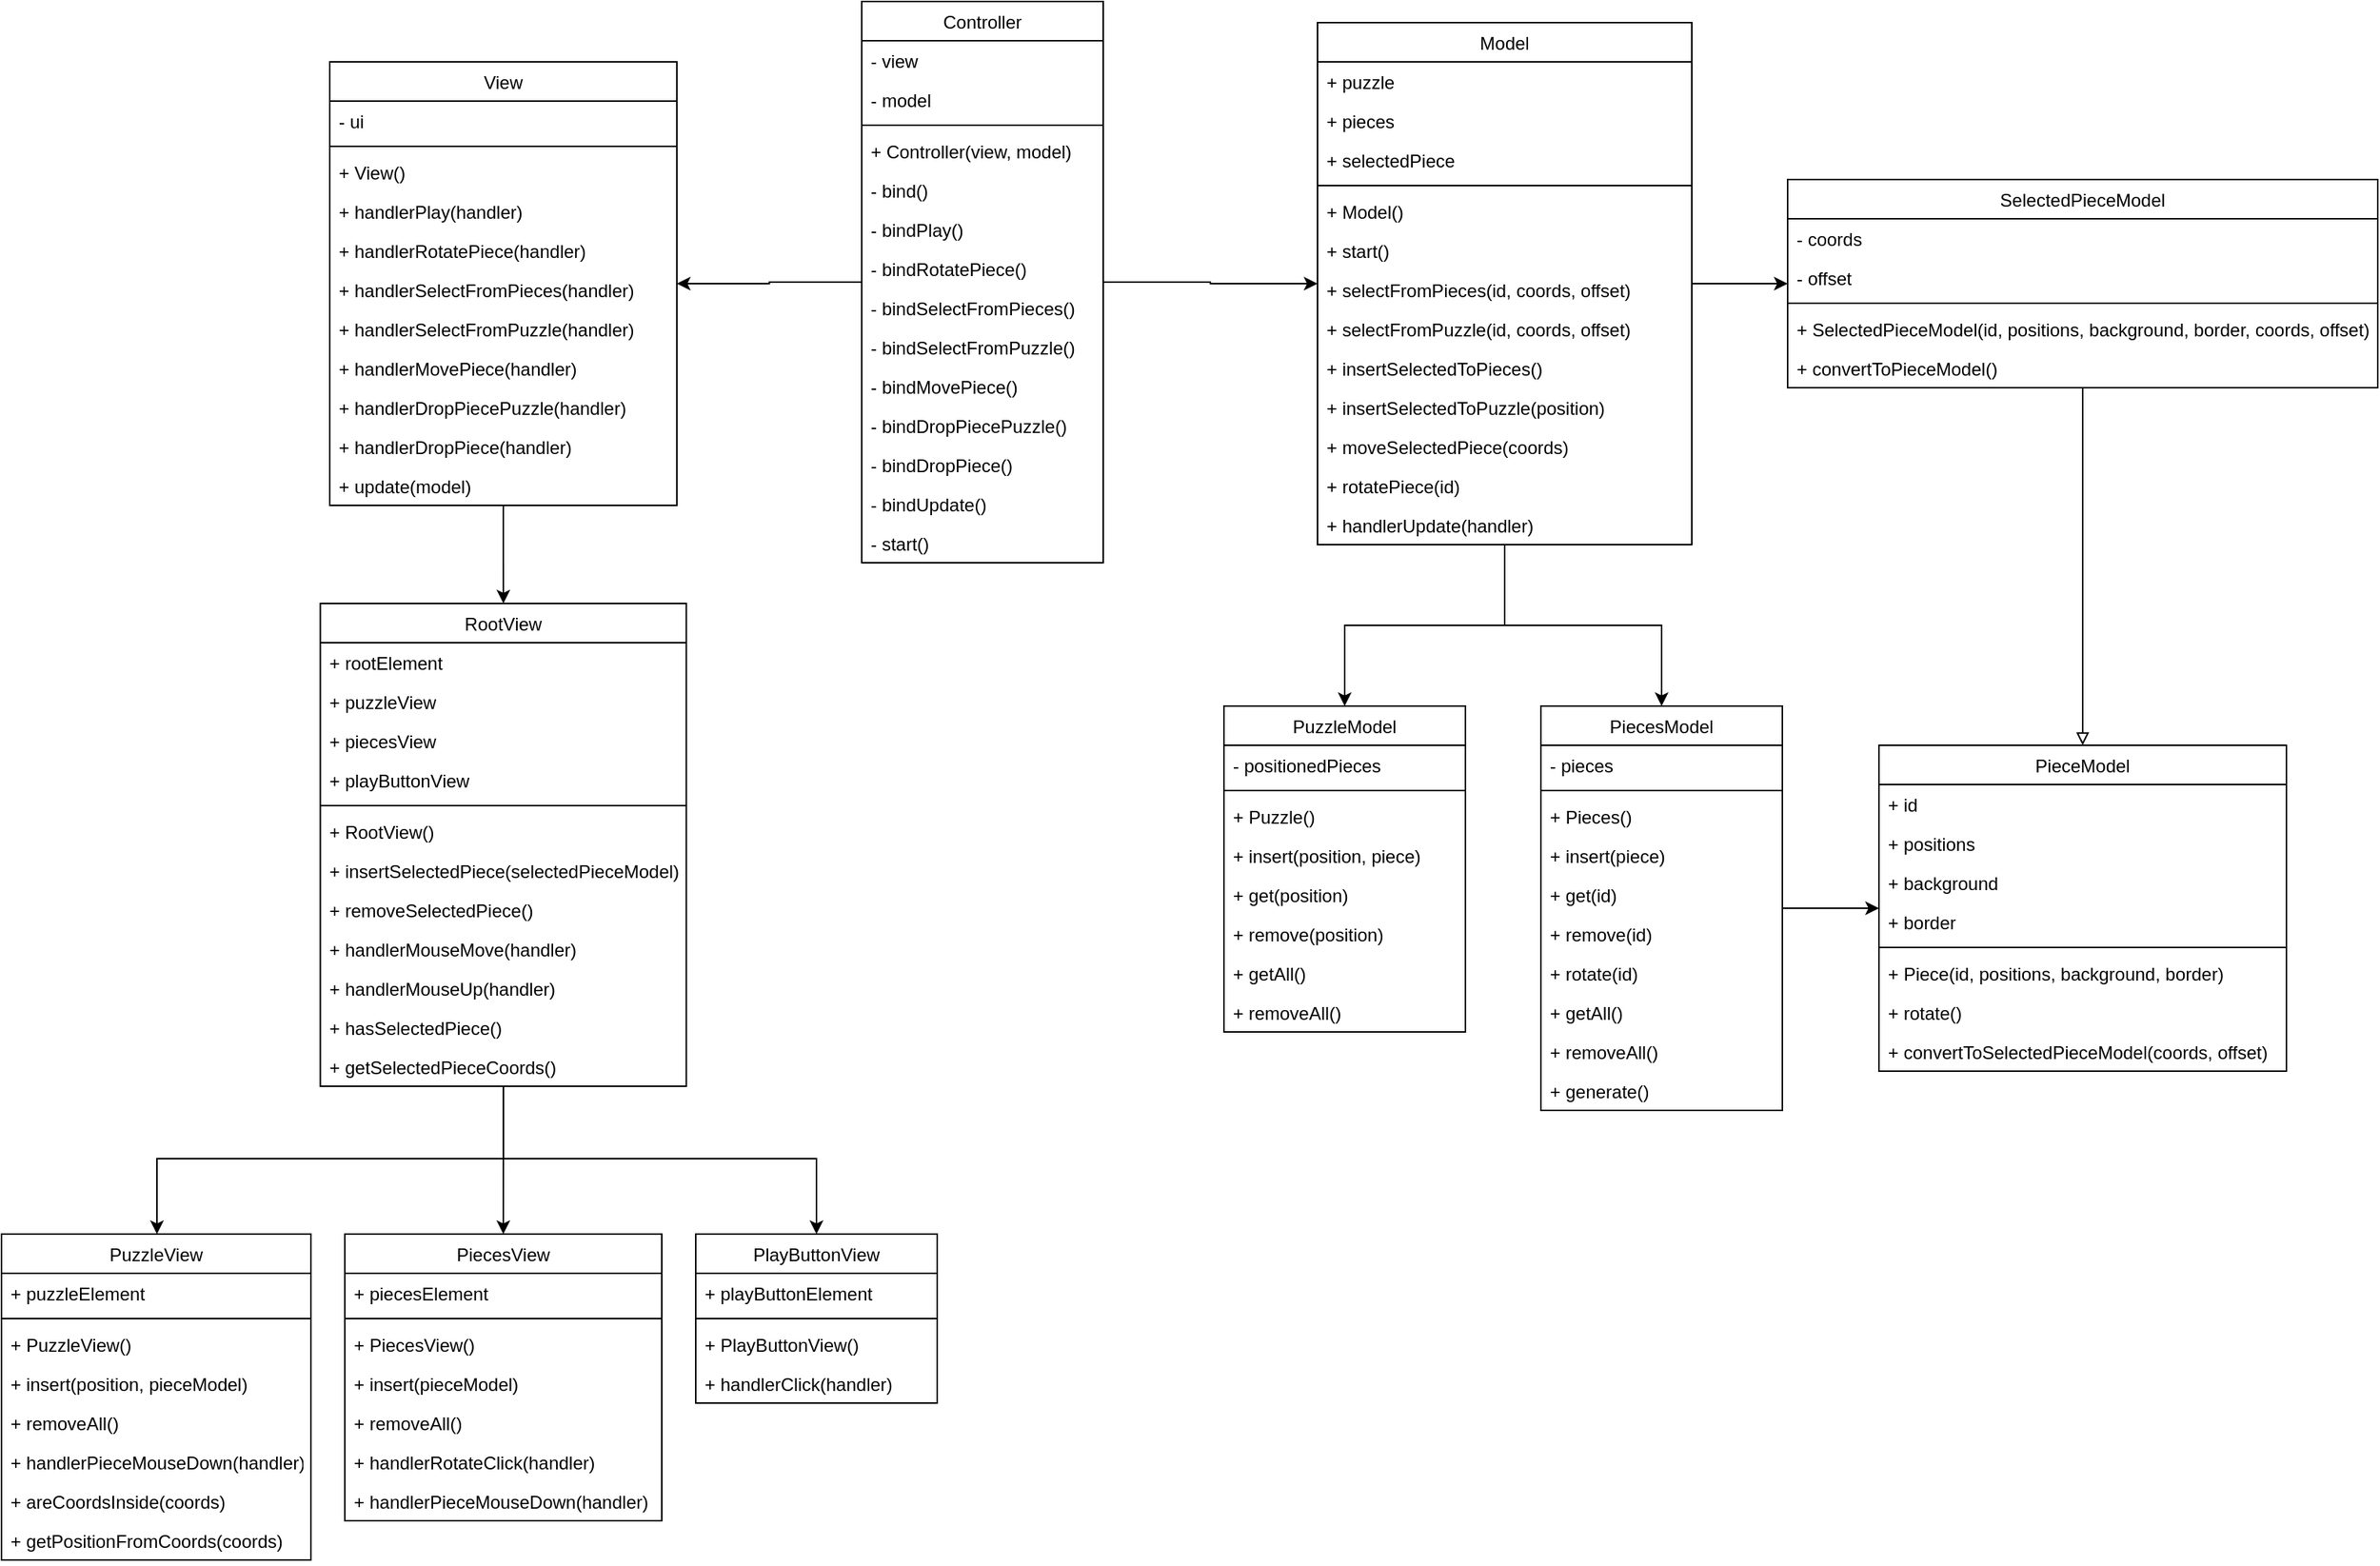 <mxfile version="17.4.2" type="device"><diagram id="C5RBs43oDa-KdzZeNtuy" name="Page-1"><mxGraphModel dx="-1251" dy="2100" grid="1" gridSize="10" guides="1" tooltips="1" connect="1" arrows="1" fold="1" page="1" pageScale="1" pageWidth="827" pageHeight="1169" math="0" shadow="0"><root><mxCell id="WIyWlLk6GJQsqaUBKTNV-0"/><mxCell id="WIyWlLk6GJQsqaUBKTNV-1" parent="WIyWlLk6GJQsqaUBKTNV-0"/><mxCell id="Hoel9D55jEDfZ5JP0Uhi-9" value="PuzzleModel" style="swimlane;fontStyle=0;align=center;verticalAlign=top;childLayout=stackLayout;horizontal=1;startSize=26;horizontalStack=0;resizeParent=1;resizeLast=0;collapsible=1;marginBottom=0;rounded=0;shadow=0;strokeWidth=1;" parent="WIyWlLk6GJQsqaUBKTNV-1" vertex="1"><mxGeometry x="4990" y="547" width="160" height="216" as="geometry"><mxRectangle x="550" y="140" width="160" height="26" as="alternateBounds"/></mxGeometry></mxCell><mxCell id="Hoel9D55jEDfZ5JP0Uhi-10" value="- positionedPieces" style="text;align=left;verticalAlign=top;spacingLeft=4;spacingRight=4;overflow=hidden;rotatable=0;points=[[0,0.5],[1,0.5]];portConstraint=eastwest;rounded=0;shadow=0;html=0;" parent="Hoel9D55jEDfZ5JP0Uhi-9" vertex="1"><mxGeometry y="26" width="160" height="26" as="geometry"/></mxCell><mxCell id="Hoel9D55jEDfZ5JP0Uhi-11" value="" style="line;html=1;strokeWidth=1;align=left;verticalAlign=middle;spacingTop=-1;spacingLeft=3;spacingRight=3;rotatable=0;labelPosition=right;points=[];portConstraint=eastwest;" parent="Hoel9D55jEDfZ5JP0Uhi-9" vertex="1"><mxGeometry y="52" width="160" height="8" as="geometry"/></mxCell><mxCell id="Hoel9D55jEDfZ5JP0Uhi-12" value="+ Puzzle()" style="text;align=left;verticalAlign=top;spacingLeft=4;spacingRight=4;overflow=hidden;rotatable=0;points=[[0,0.5],[1,0.5]];portConstraint=eastwest;" parent="Hoel9D55jEDfZ5JP0Uhi-9" vertex="1"><mxGeometry y="60" width="160" height="26" as="geometry"/></mxCell><mxCell id="Hoel9D55jEDfZ5JP0Uhi-13" value="+ insert(position, piece)" style="text;align=left;verticalAlign=top;spacingLeft=4;spacingRight=4;overflow=hidden;rotatable=0;points=[[0,0.5],[1,0.5]];portConstraint=eastwest;" parent="Hoel9D55jEDfZ5JP0Uhi-9" vertex="1"><mxGeometry y="86" width="160" height="26" as="geometry"/></mxCell><mxCell id="Hoel9D55jEDfZ5JP0Uhi-14" value="+ get(position)" style="text;align=left;verticalAlign=top;spacingLeft=4;spacingRight=4;overflow=hidden;rotatable=0;points=[[0,0.5],[1,0.5]];portConstraint=eastwest;" parent="Hoel9D55jEDfZ5JP0Uhi-9" vertex="1"><mxGeometry y="112" width="160" height="26" as="geometry"/></mxCell><mxCell id="Hoel9D55jEDfZ5JP0Uhi-15" value="+ remove(position)" style="text;align=left;verticalAlign=top;spacingLeft=4;spacingRight=4;overflow=hidden;rotatable=0;points=[[0,0.5],[1,0.5]];portConstraint=eastwest;" parent="Hoel9D55jEDfZ5JP0Uhi-9" vertex="1"><mxGeometry y="138" width="160" height="26" as="geometry"/></mxCell><mxCell id="Hoel9D55jEDfZ5JP0Uhi-16" value="+ getAll()" style="text;align=left;verticalAlign=top;spacingLeft=4;spacingRight=4;overflow=hidden;rotatable=0;points=[[0,0.5],[1,0.5]];portConstraint=eastwest;" parent="Hoel9D55jEDfZ5JP0Uhi-9" vertex="1"><mxGeometry y="164" width="160" height="26" as="geometry"/></mxCell><mxCell id="Hoel9D55jEDfZ5JP0Uhi-17" value="+ removeAll()" style="text;align=left;verticalAlign=top;spacingLeft=4;spacingRight=4;overflow=hidden;rotatable=0;points=[[0,0.5],[1,0.5]];portConstraint=eastwest;" parent="Hoel9D55jEDfZ5JP0Uhi-9" vertex="1"><mxGeometry y="190" width="160" height="26" as="geometry"/></mxCell><mxCell id="JvpIP3nI4Gsb4rFDmJyG-52" style="edgeStyle=orthogonalEdgeStyle;rounded=0;orthogonalLoop=1;jettySize=auto;html=1;endArrow=classic;endFill=1;" parent="WIyWlLk6GJQsqaUBKTNV-1" source="Hoel9D55jEDfZ5JP0Uhi-20" target="Hoel9D55jEDfZ5JP0Uhi-30" edge="1"><mxGeometry relative="1" as="geometry"/></mxCell><mxCell id="Hoel9D55jEDfZ5JP0Uhi-20" value="PiecesModel" style="swimlane;fontStyle=0;align=center;verticalAlign=top;childLayout=stackLayout;horizontal=1;startSize=26;horizontalStack=0;resizeParent=1;resizeLast=0;collapsible=1;marginBottom=0;rounded=0;shadow=0;strokeWidth=1;" parent="WIyWlLk6GJQsqaUBKTNV-1" vertex="1"><mxGeometry x="5200" y="547" width="160" height="268" as="geometry"><mxRectangle x="2240" y="1625" width="160" height="26" as="alternateBounds"/></mxGeometry></mxCell><mxCell id="Hoel9D55jEDfZ5JP0Uhi-21" value="- pieces" style="text;align=left;verticalAlign=top;spacingLeft=4;spacingRight=4;overflow=hidden;rotatable=0;points=[[0,0.5],[1,0.5]];portConstraint=eastwest;rounded=0;shadow=0;html=0;" parent="Hoel9D55jEDfZ5JP0Uhi-20" vertex="1"><mxGeometry y="26" width="160" height="26" as="geometry"/></mxCell><mxCell id="Hoel9D55jEDfZ5JP0Uhi-22" value="" style="line;html=1;strokeWidth=1;align=left;verticalAlign=middle;spacingTop=-1;spacingLeft=3;spacingRight=3;rotatable=0;labelPosition=right;points=[];portConstraint=eastwest;" parent="Hoel9D55jEDfZ5JP0Uhi-20" vertex="1"><mxGeometry y="52" width="160" height="8" as="geometry"/></mxCell><mxCell id="Hoel9D55jEDfZ5JP0Uhi-23" value="+ Pieces()" style="text;align=left;verticalAlign=top;spacingLeft=4;spacingRight=4;overflow=hidden;rotatable=0;points=[[0,0.5],[1,0.5]];portConstraint=eastwest;" parent="Hoel9D55jEDfZ5JP0Uhi-20" vertex="1"><mxGeometry y="60" width="160" height="26" as="geometry"/></mxCell><mxCell id="Hoel9D55jEDfZ5JP0Uhi-24" value="+ insert(piece)" style="text;align=left;verticalAlign=top;spacingLeft=4;spacingRight=4;overflow=hidden;rotatable=0;points=[[0,0.5],[1,0.5]];portConstraint=eastwest;" parent="Hoel9D55jEDfZ5JP0Uhi-20" vertex="1"><mxGeometry y="86" width="160" height="26" as="geometry"/></mxCell><mxCell id="JvpIP3nI4Gsb4rFDmJyG-57" value="+ get(id)" style="text;align=left;verticalAlign=top;spacingLeft=4;spacingRight=4;overflow=hidden;rotatable=0;points=[[0,0.5],[1,0.5]];portConstraint=eastwest;" parent="Hoel9D55jEDfZ5JP0Uhi-20" vertex="1"><mxGeometry y="112" width="160" height="26" as="geometry"/></mxCell><mxCell id="Hoel9D55jEDfZ5JP0Uhi-25" value="+ remove(id)" style="text;align=left;verticalAlign=top;spacingLeft=4;spacingRight=4;overflow=hidden;rotatable=0;points=[[0,0.5],[1,0.5]];portConstraint=eastwest;" parent="Hoel9D55jEDfZ5JP0Uhi-20" vertex="1"><mxGeometry y="138" width="160" height="26" as="geometry"/></mxCell><mxCell id="Hoel9D55jEDfZ5JP0Uhi-26" value="+ rotate(id)" style="text;align=left;verticalAlign=top;spacingLeft=4;spacingRight=4;overflow=hidden;rotatable=0;points=[[0,0.5],[1,0.5]];portConstraint=eastwest;" parent="Hoel9D55jEDfZ5JP0Uhi-20" vertex="1"><mxGeometry y="164" width="160" height="26" as="geometry"/></mxCell><mxCell id="Hoel9D55jEDfZ5JP0Uhi-27" value="+ getAll()" style="text;align=left;verticalAlign=top;spacingLeft=4;spacingRight=4;overflow=hidden;rotatable=0;points=[[0,0.5],[1,0.5]];portConstraint=eastwest;" parent="Hoel9D55jEDfZ5JP0Uhi-20" vertex="1"><mxGeometry y="190" width="160" height="26" as="geometry"/></mxCell><mxCell id="Hoel9D55jEDfZ5JP0Uhi-28" value="+ removeAll()" style="text;align=left;verticalAlign=top;spacingLeft=4;spacingRight=4;overflow=hidden;rotatable=0;points=[[0,0.5],[1,0.5]];portConstraint=eastwest;" parent="Hoel9D55jEDfZ5JP0Uhi-20" vertex="1"><mxGeometry y="216" width="160" height="26" as="geometry"/></mxCell><mxCell id="Hoel9D55jEDfZ5JP0Uhi-29" value="+ generate()" style="text;align=left;verticalAlign=top;spacingLeft=4;spacingRight=4;overflow=hidden;rotatable=0;points=[[0,0.5],[1,0.5]];portConstraint=eastwest;" parent="Hoel9D55jEDfZ5JP0Uhi-20" vertex="1"><mxGeometry y="242" width="160" height="26" as="geometry"/></mxCell><mxCell id="Hoel9D55jEDfZ5JP0Uhi-30" value="PieceModel" style="swimlane;fontStyle=0;align=center;verticalAlign=top;childLayout=stackLayout;horizontal=1;startSize=26;horizontalStack=0;resizeParent=1;resizeLast=0;collapsible=1;marginBottom=0;rounded=0;shadow=0;strokeWidth=1;" parent="WIyWlLk6GJQsqaUBKTNV-1" vertex="1"><mxGeometry x="5424" y="573" width="270" height="216" as="geometry"><mxRectangle x="550" y="140" width="160" height="26" as="alternateBounds"/></mxGeometry></mxCell><mxCell id="Hoel9D55jEDfZ5JP0Uhi-31" value="+ id" style="text;align=left;verticalAlign=top;spacingLeft=4;spacingRight=4;overflow=hidden;rotatable=0;points=[[0,0.5],[1,0.5]];portConstraint=eastwest;rounded=0;shadow=0;html=0;" parent="Hoel9D55jEDfZ5JP0Uhi-30" vertex="1"><mxGeometry y="26" width="270" height="26" as="geometry"/></mxCell><mxCell id="JvpIP3nI4Gsb4rFDmJyG-0" value="+ positions" style="text;align=left;verticalAlign=top;spacingLeft=4;spacingRight=4;overflow=hidden;rotatable=0;points=[[0,0.5],[1,0.5]];portConstraint=eastwest;rounded=0;shadow=0;html=0;" parent="Hoel9D55jEDfZ5JP0Uhi-30" vertex="1"><mxGeometry y="52" width="270" height="26" as="geometry"/></mxCell><mxCell id="JvpIP3nI4Gsb4rFDmJyG-1" value="+ background" style="text;align=left;verticalAlign=top;spacingLeft=4;spacingRight=4;overflow=hidden;rotatable=0;points=[[0,0.5],[1,0.5]];portConstraint=eastwest;rounded=0;shadow=0;html=0;" parent="Hoel9D55jEDfZ5JP0Uhi-30" vertex="1"><mxGeometry y="78" width="270" height="26" as="geometry"/></mxCell><mxCell id="Hoel9D55jEDfZ5JP0Uhi-32" value="+ border" style="text;align=left;verticalAlign=top;spacingLeft=4;spacingRight=4;overflow=hidden;rotatable=0;points=[[0,0.5],[1,0.5]];portConstraint=eastwest;rounded=0;shadow=0;html=0;" parent="Hoel9D55jEDfZ5JP0Uhi-30" vertex="1"><mxGeometry y="104" width="270" height="26" as="geometry"/></mxCell><mxCell id="Hoel9D55jEDfZ5JP0Uhi-33" value="" style="line;html=1;strokeWidth=1;align=left;verticalAlign=middle;spacingTop=-1;spacingLeft=3;spacingRight=3;rotatable=0;labelPosition=right;points=[];portConstraint=eastwest;" parent="Hoel9D55jEDfZ5JP0Uhi-30" vertex="1"><mxGeometry y="130" width="270" height="8" as="geometry"/></mxCell><mxCell id="Hoel9D55jEDfZ5JP0Uhi-34" value="+ Piece(id, positions, background, border)" style="text;align=left;verticalAlign=top;spacingLeft=4;spacingRight=4;overflow=hidden;rotatable=0;points=[[0,0.5],[1,0.5]];portConstraint=eastwest;" parent="Hoel9D55jEDfZ5JP0Uhi-30" vertex="1"><mxGeometry y="138" width="270" height="26" as="geometry"/></mxCell><mxCell id="Hoel9D55jEDfZ5JP0Uhi-35" value="+ rotate()" style="text;align=left;verticalAlign=top;spacingLeft=4;spacingRight=4;overflow=hidden;rotatable=0;points=[[0,0.5],[1,0.5]];portConstraint=eastwest;" parent="Hoel9D55jEDfZ5JP0Uhi-30" vertex="1"><mxGeometry y="164" width="270" height="26" as="geometry"/></mxCell><mxCell id="JvpIP3nI4Gsb4rFDmJyG-55" value="+ convertToSelectedPieceModel(coords, offset)" style="text;align=left;verticalAlign=top;spacingLeft=4;spacingRight=4;overflow=hidden;rotatable=0;points=[[0,0.5],[1,0.5]];portConstraint=eastwest;" parent="Hoel9D55jEDfZ5JP0Uhi-30" vertex="1"><mxGeometry y="190" width="270" height="26" as="geometry"/></mxCell><mxCell id="JvpIP3nI4Gsb4rFDmJyG-48" style="edgeStyle=orthogonalEdgeStyle;rounded=0;orthogonalLoop=1;jettySize=auto;html=1;" parent="WIyWlLk6GJQsqaUBKTNV-1" source="Hoel9D55jEDfZ5JP0Uhi-36" target="Hoel9D55jEDfZ5JP0Uhi-9" edge="1"><mxGeometry relative="1" as="geometry"/></mxCell><mxCell id="JvpIP3nI4Gsb4rFDmJyG-49" style="edgeStyle=orthogonalEdgeStyle;rounded=0;orthogonalLoop=1;jettySize=auto;html=1;entryX=0.5;entryY=0;entryDx=0;entryDy=0;" parent="WIyWlLk6GJQsqaUBKTNV-1" source="Hoel9D55jEDfZ5JP0Uhi-36" target="Hoel9D55jEDfZ5JP0Uhi-20" edge="1"><mxGeometry relative="1" as="geometry"/></mxCell><mxCell id="JvpIP3nI4Gsb4rFDmJyG-50" style="edgeStyle=orthogonalEdgeStyle;rounded=0;orthogonalLoop=1;jettySize=auto;html=1;" parent="WIyWlLk6GJQsqaUBKTNV-1" source="Hoel9D55jEDfZ5JP0Uhi-36" target="Hoel9D55jEDfZ5JP0Uhi-47" edge="1"><mxGeometry relative="1" as="geometry"/></mxCell><mxCell id="Hoel9D55jEDfZ5JP0Uhi-36" value="Model" style="swimlane;fontStyle=0;align=center;verticalAlign=top;childLayout=stackLayout;horizontal=1;startSize=26;horizontalStack=0;resizeParent=1;resizeLast=0;collapsible=1;marginBottom=0;rounded=0;shadow=0;strokeWidth=1;" parent="WIyWlLk6GJQsqaUBKTNV-1" vertex="1"><mxGeometry x="5052" y="94" width="248" height="346" as="geometry"><mxRectangle x="550" y="140" width="160" height="26" as="alternateBounds"/></mxGeometry></mxCell><mxCell id="JvpIP3nI4Gsb4rFDmJyG-3" value="+ puzzle" style="text;align=left;verticalAlign=top;spacingLeft=4;spacingRight=4;overflow=hidden;rotatable=0;points=[[0,0.5],[1,0.5]];portConstraint=eastwest;" parent="Hoel9D55jEDfZ5JP0Uhi-36" vertex="1"><mxGeometry y="26" width="248" height="26" as="geometry"/></mxCell><mxCell id="JvpIP3nI4Gsb4rFDmJyG-4" value="+ pieces" style="text;align=left;verticalAlign=top;spacingLeft=4;spacingRight=4;overflow=hidden;rotatable=0;points=[[0,0.5],[1,0.5]];portConstraint=eastwest;" parent="Hoel9D55jEDfZ5JP0Uhi-36" vertex="1"><mxGeometry y="52" width="248" height="26" as="geometry"/></mxCell><mxCell id="JvpIP3nI4Gsb4rFDmJyG-2" value="+ selectedPiece" style="text;align=left;verticalAlign=top;spacingLeft=4;spacingRight=4;overflow=hidden;rotatable=0;points=[[0,0.5],[1,0.5]];portConstraint=eastwest;" parent="Hoel9D55jEDfZ5JP0Uhi-36" vertex="1"><mxGeometry y="78" width="248" height="26" as="geometry"/></mxCell><mxCell id="Hoel9D55jEDfZ5JP0Uhi-37" value="" style="line;html=1;strokeWidth=1;align=left;verticalAlign=middle;spacingTop=-1;spacingLeft=3;spacingRight=3;rotatable=0;labelPosition=right;points=[];portConstraint=eastwest;" parent="Hoel9D55jEDfZ5JP0Uhi-36" vertex="1"><mxGeometry y="104" width="248" height="8" as="geometry"/></mxCell><mxCell id="Hoel9D55jEDfZ5JP0Uhi-38" value="+ Model()" style="text;align=left;verticalAlign=top;spacingLeft=4;spacingRight=4;overflow=hidden;rotatable=0;points=[[0,0.5],[1,0.5]];portConstraint=eastwest;" parent="Hoel9D55jEDfZ5JP0Uhi-36" vertex="1"><mxGeometry y="112" width="248" height="26" as="geometry"/></mxCell><mxCell id="Hoel9D55jEDfZ5JP0Uhi-39" value="+ start()" style="text;align=left;verticalAlign=top;spacingLeft=4;spacingRight=4;overflow=hidden;rotatable=0;points=[[0,0.5],[1,0.5]];portConstraint=eastwest;" parent="Hoel9D55jEDfZ5JP0Uhi-36" vertex="1"><mxGeometry y="138" width="248" height="26" as="geometry"/></mxCell><mxCell id="Hoel9D55jEDfZ5JP0Uhi-45" value="+ selectFromPieces(id, coords, offset)" style="text;align=left;verticalAlign=top;spacingLeft=4;spacingRight=4;overflow=hidden;rotatable=0;points=[[0,0.5],[1,0.5]];portConstraint=eastwest;" parent="Hoel9D55jEDfZ5JP0Uhi-36" vertex="1"><mxGeometry y="164" width="248" height="26" as="geometry"/></mxCell><mxCell id="Hoel9D55jEDfZ5JP0Uhi-44" value="+ selectFromPuzzle(id, coords, offset)" style="text;align=left;verticalAlign=top;spacingLeft=4;spacingRight=4;overflow=hidden;rotatable=0;points=[[0,0.5],[1,0.5]];portConstraint=eastwest;" parent="Hoel9D55jEDfZ5JP0Uhi-36" vertex="1"><mxGeometry y="190" width="248" height="26" as="geometry"/></mxCell><mxCell id="Hoel9D55jEDfZ5JP0Uhi-41" value="+ insertSelectedToPieces()" style="text;align=left;verticalAlign=top;spacingLeft=4;spacingRight=4;overflow=hidden;rotatable=0;points=[[0,0.5],[1,0.5]];portConstraint=eastwest;" parent="Hoel9D55jEDfZ5JP0Uhi-36" vertex="1"><mxGeometry y="216" width="248" height="26" as="geometry"/></mxCell><mxCell id="Hoel9D55jEDfZ5JP0Uhi-40" value="+ insertSelectedToPuzzle(position)" style="text;align=left;verticalAlign=top;spacingLeft=4;spacingRight=4;overflow=hidden;rotatable=0;points=[[0,0.5],[1,0.5]];portConstraint=eastwest;" parent="Hoel9D55jEDfZ5JP0Uhi-36" vertex="1"><mxGeometry y="242" width="248" height="26" as="geometry"/></mxCell><mxCell id="Hoel9D55jEDfZ5JP0Uhi-46" value="+ moveSelectedPiece(coords)" style="text;align=left;verticalAlign=top;spacingLeft=4;spacingRight=4;overflow=hidden;rotatable=0;points=[[0,0.5],[1,0.5]];portConstraint=eastwest;" parent="Hoel9D55jEDfZ5JP0Uhi-36" vertex="1"><mxGeometry y="268" width="248" height="26" as="geometry"/></mxCell><mxCell id="Hoel9D55jEDfZ5JP0Uhi-42" value="+ rotatePiece(id)" style="text;align=left;verticalAlign=top;spacingLeft=4;spacingRight=4;overflow=hidden;rotatable=0;points=[[0,0.5],[1,0.5]];portConstraint=eastwest;" parent="Hoel9D55jEDfZ5JP0Uhi-36" vertex="1"><mxGeometry y="294" width="248" height="26" as="geometry"/></mxCell><mxCell id="Hoel9D55jEDfZ5JP0Uhi-43" value="+ handlerUpdate(handler)" style="text;align=left;verticalAlign=top;spacingLeft=4;spacingRight=4;overflow=hidden;rotatable=0;points=[[0,0.5],[1,0.5]];portConstraint=eastwest;" parent="Hoel9D55jEDfZ5JP0Uhi-36" vertex="1"><mxGeometry y="320" width="248" height="26" as="geometry"/></mxCell><mxCell id="JvpIP3nI4Gsb4rFDmJyG-51" style="edgeStyle=orthogonalEdgeStyle;rounded=0;orthogonalLoop=1;jettySize=auto;html=1;endArrow=block;endFill=0;" parent="WIyWlLk6GJQsqaUBKTNV-1" source="Hoel9D55jEDfZ5JP0Uhi-47" target="Hoel9D55jEDfZ5JP0Uhi-30" edge="1"><mxGeometry relative="1" as="geometry"/></mxCell><mxCell id="Hoel9D55jEDfZ5JP0Uhi-47" value="SelectedPieceModel" style="swimlane;fontStyle=0;align=center;verticalAlign=top;childLayout=stackLayout;horizontal=1;startSize=26;horizontalStack=0;resizeParent=1;resizeLast=0;collapsible=1;marginBottom=0;rounded=0;shadow=0;strokeWidth=1;" parent="WIyWlLk6GJQsqaUBKTNV-1" vertex="1"><mxGeometry x="5363.5" y="198" width="391" height="138" as="geometry"><mxRectangle x="550" y="140" width="160" height="26" as="alternateBounds"/></mxGeometry></mxCell><mxCell id="Hoel9D55jEDfZ5JP0Uhi-48" value="- coords" style="text;align=left;verticalAlign=top;spacingLeft=4;spacingRight=4;overflow=hidden;rotatable=0;points=[[0,0.5],[1,0.5]];portConstraint=eastwest;rounded=0;shadow=0;html=0;" parent="Hoel9D55jEDfZ5JP0Uhi-47" vertex="1"><mxGeometry y="26" width="391" height="26" as="geometry"/></mxCell><mxCell id="Hoel9D55jEDfZ5JP0Uhi-55" value="- offset" style="text;align=left;verticalAlign=top;spacingLeft=4;spacingRight=4;overflow=hidden;rotatable=0;points=[[0,0.5],[1,0.5]];portConstraint=eastwest;rounded=0;shadow=0;html=0;" parent="Hoel9D55jEDfZ5JP0Uhi-47" vertex="1"><mxGeometry y="52" width="391" height="26" as="geometry"/></mxCell><mxCell id="Hoel9D55jEDfZ5JP0Uhi-50" value="" style="line;html=1;strokeWidth=1;align=left;verticalAlign=middle;spacingTop=-1;spacingLeft=3;spacingRight=3;rotatable=0;labelPosition=right;points=[];portConstraint=eastwest;" parent="Hoel9D55jEDfZ5JP0Uhi-47" vertex="1"><mxGeometry y="78" width="391" height="8" as="geometry"/></mxCell><mxCell id="Hoel9D55jEDfZ5JP0Uhi-52" value="+ SelectedPieceModel(id, positions, background, border, coords, offset)" style="text;align=left;verticalAlign=top;spacingLeft=4;spacingRight=4;overflow=hidden;rotatable=0;points=[[0,0.5],[1,0.5]];portConstraint=eastwest;" parent="Hoel9D55jEDfZ5JP0Uhi-47" vertex="1"><mxGeometry y="86" width="391" height="26" as="geometry"/></mxCell><mxCell id="JvpIP3nI4Gsb4rFDmJyG-56" value="+ convertToPieceModel()" style="text;align=left;verticalAlign=top;spacingLeft=4;spacingRight=4;overflow=hidden;rotatable=0;points=[[0,0.5],[1,0.5]];portConstraint=eastwest;" parent="Hoel9D55jEDfZ5JP0Uhi-47" vertex="1"><mxGeometry y="112" width="391" height="26" as="geometry"/></mxCell><mxCell id="JvpIP3nI4Gsb4rFDmJyG-146" style="edgeStyle=orthogonalEdgeStyle;rounded=0;orthogonalLoop=1;jettySize=auto;html=1;endArrow=classic;endFill=1;" parent="WIyWlLk6GJQsqaUBKTNV-1" source="Hoel9D55jEDfZ5JP0Uhi-56" target="JvpIP3nI4Gsb4rFDmJyG-114" edge="1"><mxGeometry relative="1" as="geometry"/></mxCell><mxCell id="Hoel9D55jEDfZ5JP0Uhi-56" value="View" style="swimlane;fontStyle=0;align=center;verticalAlign=top;childLayout=stackLayout;horizontal=1;startSize=26;horizontalStack=0;resizeParent=1;resizeLast=0;collapsible=1;marginBottom=0;rounded=0;shadow=0;strokeWidth=1;" parent="WIyWlLk6GJQsqaUBKTNV-1" vertex="1"><mxGeometry x="4397.5" y="120" width="230" height="294" as="geometry"><mxRectangle x="550" y="140" width="160" height="26" as="alternateBounds"/></mxGeometry></mxCell><mxCell id="JvpIP3nI4Gsb4rFDmJyG-7" value="- ui" style="text;align=left;verticalAlign=top;spacingLeft=4;spacingRight=4;overflow=hidden;rotatable=0;points=[[0,0.5],[1,0.5]];portConstraint=eastwest;" parent="Hoel9D55jEDfZ5JP0Uhi-56" vertex="1"><mxGeometry y="26" width="230" height="26" as="geometry"/></mxCell><mxCell id="Hoel9D55jEDfZ5JP0Uhi-58" value="" style="line;html=1;strokeWidth=1;align=left;verticalAlign=middle;spacingTop=-1;spacingLeft=3;spacingRight=3;rotatable=0;labelPosition=right;points=[];portConstraint=eastwest;" parent="Hoel9D55jEDfZ5JP0Uhi-56" vertex="1"><mxGeometry y="52" width="230" height="8" as="geometry"/></mxCell><mxCell id="Hoel9D55jEDfZ5JP0Uhi-59" value="+ View()" style="text;align=left;verticalAlign=top;spacingLeft=4;spacingRight=4;overflow=hidden;rotatable=0;points=[[0,0.5],[1,0.5]];portConstraint=eastwest;" parent="Hoel9D55jEDfZ5JP0Uhi-56" vertex="1"><mxGeometry y="60" width="230" height="26" as="geometry"/></mxCell><mxCell id="JvpIP3nI4Gsb4rFDmJyG-66" value="+ handlerPlay(handler)" style="text;align=left;verticalAlign=top;spacingLeft=4;spacingRight=4;overflow=hidden;rotatable=0;points=[[0,0.5],[1,0.5]];portConstraint=eastwest;" parent="Hoel9D55jEDfZ5JP0Uhi-56" vertex="1"><mxGeometry y="86" width="230" height="26" as="geometry"/></mxCell><mxCell id="Hoel9D55jEDfZ5JP0Uhi-63" value="+ handlerRotatePiece(handler)" style="text;align=left;verticalAlign=top;spacingLeft=4;spacingRight=4;overflow=hidden;rotatable=0;points=[[0,0.5],[1,0.5]];portConstraint=eastwest;" parent="Hoel9D55jEDfZ5JP0Uhi-56" vertex="1"><mxGeometry y="112" width="230" height="26" as="geometry"/></mxCell><mxCell id="Hoel9D55jEDfZ5JP0Uhi-62" value="+ handlerSelectFromPieces(handler)" style="text;align=left;verticalAlign=top;spacingLeft=4;spacingRight=4;overflow=hidden;rotatable=0;points=[[0,0.5],[1,0.5]];portConstraint=eastwest;" parent="Hoel9D55jEDfZ5JP0Uhi-56" vertex="1"><mxGeometry y="138" width="230" height="26" as="geometry"/></mxCell><mxCell id="Hoel9D55jEDfZ5JP0Uhi-61" value="+ handlerSelectFromPuzzle(handler)" style="text;align=left;verticalAlign=top;spacingLeft=4;spacingRight=4;overflow=hidden;rotatable=0;points=[[0,0.5],[1,0.5]];portConstraint=eastwest;" parent="Hoel9D55jEDfZ5JP0Uhi-56" vertex="1"><mxGeometry y="164" width="230" height="26" as="geometry"/></mxCell><mxCell id="Hoel9D55jEDfZ5JP0Uhi-65" value="+ handlerMovePiece(handler)" style="text;align=left;verticalAlign=top;spacingLeft=4;spacingRight=4;overflow=hidden;rotatable=0;points=[[0,0.5],[1,0.5]];portConstraint=eastwest;" parent="Hoel9D55jEDfZ5JP0Uhi-56" vertex="1"><mxGeometry y="190" width="230" height="26" as="geometry"/></mxCell><mxCell id="JvpIP3nI4Gsb4rFDmJyG-6" value="+ handlerDropPiecePuzzle(handler)" style="text;align=left;verticalAlign=top;spacingLeft=4;spacingRight=4;overflow=hidden;rotatable=0;points=[[0,0.5],[1,0.5]];portConstraint=eastwest;" parent="Hoel9D55jEDfZ5JP0Uhi-56" vertex="1"><mxGeometry y="216" width="230" height="26" as="geometry"/></mxCell><mxCell id="JvpIP3nI4Gsb4rFDmJyG-8" value="+ handlerDropPiece(handler)" style="text;align=left;verticalAlign=top;spacingLeft=4;spacingRight=4;overflow=hidden;rotatable=0;points=[[0,0.5],[1,0.5]];portConstraint=eastwest;" parent="Hoel9D55jEDfZ5JP0Uhi-56" vertex="1"><mxGeometry y="242" width="230" height="26" as="geometry"/></mxCell><mxCell id="Hoel9D55jEDfZ5JP0Uhi-64" value="+ update(model)" style="text;align=left;verticalAlign=top;spacingLeft=4;spacingRight=4;overflow=hidden;rotatable=0;points=[[0,0.5],[1,0.5]];portConstraint=eastwest;" parent="Hoel9D55jEDfZ5JP0Uhi-56" vertex="1"><mxGeometry y="268" width="230" height="26" as="geometry"/></mxCell><mxCell id="JvpIP3nI4Gsb4rFDmJyG-46" style="edgeStyle=orthogonalEdgeStyle;rounded=0;orthogonalLoop=1;jettySize=auto;html=1;" parent="WIyWlLk6GJQsqaUBKTNV-1" source="JvpIP3nI4Gsb4rFDmJyG-32" target="Hoel9D55jEDfZ5JP0Uhi-36" edge="1"><mxGeometry relative="1" as="geometry"/></mxCell><mxCell id="JvpIP3nI4Gsb4rFDmJyG-47" style="edgeStyle=orthogonalEdgeStyle;rounded=0;orthogonalLoop=1;jettySize=auto;html=1;" parent="WIyWlLk6GJQsqaUBKTNV-1" source="JvpIP3nI4Gsb4rFDmJyG-32" target="Hoel9D55jEDfZ5JP0Uhi-56" edge="1"><mxGeometry relative="1" as="geometry"/></mxCell><mxCell id="JvpIP3nI4Gsb4rFDmJyG-32" value="Controller" style="swimlane;fontStyle=0;align=center;verticalAlign=top;childLayout=stackLayout;horizontal=1;startSize=26;horizontalStack=0;resizeParent=1;resizeLast=0;collapsible=1;marginBottom=0;rounded=0;shadow=0;strokeWidth=1;" parent="WIyWlLk6GJQsqaUBKTNV-1" vertex="1"><mxGeometry x="4750" y="80" width="160" height="372" as="geometry"><mxRectangle x="550" y="140" width="160" height="26" as="alternateBounds"/></mxGeometry></mxCell><mxCell id="JvpIP3nI4Gsb4rFDmJyG-40" value="- view" style="text;align=left;verticalAlign=top;spacingLeft=4;spacingRight=4;overflow=hidden;rotatable=0;points=[[0,0.5],[1,0.5]];portConstraint=eastwest;" parent="JvpIP3nI4Gsb4rFDmJyG-32" vertex="1"><mxGeometry y="26" width="160" height="26" as="geometry"/></mxCell><mxCell id="JvpIP3nI4Gsb4rFDmJyG-41" value="- model" style="text;align=left;verticalAlign=top;spacingLeft=4;spacingRight=4;overflow=hidden;rotatable=0;points=[[0,0.5],[1,0.5]];portConstraint=eastwest;" parent="JvpIP3nI4Gsb4rFDmJyG-32" vertex="1"><mxGeometry y="52" width="160" height="26" as="geometry"/></mxCell><mxCell id="JvpIP3nI4Gsb4rFDmJyG-33" value="" style="line;html=1;strokeWidth=1;align=left;verticalAlign=middle;spacingTop=-1;spacingLeft=3;spacingRight=3;rotatable=0;labelPosition=right;points=[];portConstraint=eastwest;" parent="JvpIP3nI4Gsb4rFDmJyG-32" vertex="1"><mxGeometry y="78" width="160" height="8" as="geometry"/></mxCell><mxCell id="JvpIP3nI4Gsb4rFDmJyG-34" value="+ Controller(view, model)" style="text;align=left;verticalAlign=top;spacingLeft=4;spacingRight=4;overflow=hidden;rotatable=0;points=[[0,0.5],[1,0.5]];portConstraint=eastwest;" parent="JvpIP3nI4Gsb4rFDmJyG-32" vertex="1"><mxGeometry y="86" width="160" height="26" as="geometry"/></mxCell><mxCell id="JvpIP3nI4Gsb4rFDmJyG-45" value="- bind()" style="text;align=left;verticalAlign=top;spacingLeft=4;spacingRight=4;overflow=hidden;rotatable=0;points=[[0,0.5],[1,0.5]];portConstraint=eastwest;" parent="JvpIP3nI4Gsb4rFDmJyG-32" vertex="1"><mxGeometry y="112" width="160" height="26" as="geometry"/></mxCell><mxCell id="JvpIP3nI4Gsb4rFDmJyG-67" value="- bindPlay()" style="text;align=left;verticalAlign=top;spacingLeft=4;spacingRight=4;overflow=hidden;rotatable=0;points=[[0,0.5],[1,0.5]];portConstraint=eastwest;" parent="JvpIP3nI4Gsb4rFDmJyG-32" vertex="1"><mxGeometry y="138" width="160" height="26" as="geometry"/></mxCell><mxCell id="JvpIP3nI4Gsb4rFDmJyG-37" value="- bindRotatePiece()" style="text;align=left;verticalAlign=top;spacingLeft=4;spacingRight=4;overflow=hidden;rotatable=0;points=[[0,0.5],[1,0.5]];portConstraint=eastwest;" parent="JvpIP3nI4Gsb4rFDmJyG-32" vertex="1"><mxGeometry y="164" width="160" height="26" as="geometry"/></mxCell><mxCell id="JvpIP3nI4Gsb4rFDmJyG-36" value="- bindSelectFromPieces()" style="text;align=left;verticalAlign=top;spacingLeft=4;spacingRight=4;overflow=hidden;rotatable=0;points=[[0,0.5],[1,0.5]];portConstraint=eastwest;" parent="JvpIP3nI4Gsb4rFDmJyG-32" vertex="1"><mxGeometry y="190" width="160" height="26" as="geometry"/></mxCell><mxCell id="JvpIP3nI4Gsb4rFDmJyG-35" value="- bindSelectFromPuzzle()" style="text;align=left;verticalAlign=top;spacingLeft=4;spacingRight=4;overflow=hidden;rotatable=0;points=[[0,0.5],[1,0.5]];portConstraint=eastwest;" parent="JvpIP3nI4Gsb4rFDmJyG-32" vertex="1"><mxGeometry y="216" width="160" height="26" as="geometry"/></mxCell><mxCell id="JvpIP3nI4Gsb4rFDmJyG-43" value="- bindMovePiece()" style="text;align=left;verticalAlign=top;spacingLeft=4;spacingRight=4;overflow=hidden;rotatable=0;points=[[0,0.5],[1,0.5]];portConstraint=eastwest;" parent="JvpIP3nI4Gsb4rFDmJyG-32" vertex="1"><mxGeometry y="242" width="160" height="26" as="geometry"/></mxCell><mxCell id="JvpIP3nI4Gsb4rFDmJyG-44" value="- bindDropPiecePuzzle()" style="text;align=left;verticalAlign=top;spacingLeft=4;spacingRight=4;overflow=hidden;rotatable=0;points=[[0,0.5],[1,0.5]];portConstraint=eastwest;" parent="JvpIP3nI4Gsb4rFDmJyG-32" vertex="1"><mxGeometry y="268" width="160" height="26" as="geometry"/></mxCell><mxCell id="JvpIP3nI4Gsb4rFDmJyG-42" value="- bindDropPiece()" style="text;align=left;verticalAlign=top;spacingLeft=4;spacingRight=4;overflow=hidden;rotatable=0;points=[[0,0.5],[1,0.5]];portConstraint=eastwest;" parent="JvpIP3nI4Gsb4rFDmJyG-32" vertex="1"><mxGeometry y="294" width="160" height="26" as="geometry"/></mxCell><mxCell id="JvpIP3nI4Gsb4rFDmJyG-38" value="- bindUpdate()" style="text;align=left;verticalAlign=top;spacingLeft=4;spacingRight=4;overflow=hidden;rotatable=0;points=[[0,0.5],[1,0.5]];portConstraint=eastwest;" parent="JvpIP3nI4Gsb4rFDmJyG-32" vertex="1"><mxGeometry y="320" width="160" height="26" as="geometry"/></mxCell><mxCell id="JvpIP3nI4Gsb4rFDmJyG-39" value="- start()" style="text;align=left;verticalAlign=top;spacingLeft=4;spacingRight=4;overflow=hidden;rotatable=0;points=[[0,0.5],[1,0.5]];portConstraint=eastwest;" parent="JvpIP3nI4Gsb4rFDmJyG-32" vertex="1"><mxGeometry y="346" width="160" height="26" as="geometry"/></mxCell><mxCell id="JvpIP3nI4Gsb4rFDmJyG-72" value="PuzzleView" style="swimlane;fontStyle=0;align=center;verticalAlign=top;childLayout=stackLayout;horizontal=1;startSize=26;horizontalStack=0;resizeParent=1;resizeLast=0;collapsible=1;marginBottom=0;rounded=0;shadow=0;strokeWidth=1;" parent="WIyWlLk6GJQsqaUBKTNV-1" vertex="1"><mxGeometry x="4180" y="897" width="205" height="216" as="geometry"><mxRectangle x="550" y="140" width="160" height="26" as="alternateBounds"/></mxGeometry></mxCell><mxCell id="JvpIP3nI4Gsb4rFDmJyG-73" value="+ puzzleElement" style="text;align=left;verticalAlign=top;spacingLeft=4;spacingRight=4;overflow=hidden;rotatable=0;points=[[0,0.5],[1,0.5]];portConstraint=eastwest;" parent="JvpIP3nI4Gsb4rFDmJyG-72" vertex="1"><mxGeometry y="26" width="205" height="26" as="geometry"/></mxCell><mxCell id="JvpIP3nI4Gsb4rFDmJyG-74" value="" style="line;html=1;strokeWidth=1;align=left;verticalAlign=middle;spacingTop=-1;spacingLeft=3;spacingRight=3;rotatable=0;labelPosition=right;points=[];portConstraint=eastwest;" parent="JvpIP3nI4Gsb4rFDmJyG-72" vertex="1"><mxGeometry y="52" width="205" height="8" as="geometry"/></mxCell><mxCell id="JvpIP3nI4Gsb4rFDmJyG-75" value="+ PuzzleView()" style="text;align=left;verticalAlign=top;spacingLeft=4;spacingRight=4;overflow=hidden;rotatable=0;points=[[0,0.5],[1,0.5]];portConstraint=eastwest;" parent="JvpIP3nI4Gsb4rFDmJyG-72" vertex="1"><mxGeometry y="60" width="205" height="26" as="geometry"/></mxCell><mxCell id="JvpIP3nI4Gsb4rFDmJyG-96" value="+ insert(position, pieceModel)" style="text;align=left;verticalAlign=top;spacingLeft=4;spacingRight=4;overflow=hidden;rotatable=0;points=[[0,0.5],[1,0.5]];portConstraint=eastwest;" parent="JvpIP3nI4Gsb4rFDmJyG-72" vertex="1"><mxGeometry y="86" width="205" height="26" as="geometry"/></mxCell><mxCell id="JvpIP3nI4Gsb4rFDmJyG-76" value="+ removeAll()" style="text;align=left;verticalAlign=top;spacingLeft=4;spacingRight=4;overflow=hidden;rotatable=0;points=[[0,0.5],[1,0.5]];portConstraint=eastwest;" parent="JvpIP3nI4Gsb4rFDmJyG-72" vertex="1"><mxGeometry y="112" width="205" height="26" as="geometry"/></mxCell><mxCell id="JvpIP3nI4Gsb4rFDmJyG-103" value="+ handlerPieceMouseDown(handler)" style="text;align=left;verticalAlign=top;spacingLeft=4;spacingRight=4;overflow=hidden;rotatable=0;points=[[0,0.5],[1,0.5]];portConstraint=eastwest;" parent="JvpIP3nI4Gsb4rFDmJyG-72" vertex="1"><mxGeometry y="138" width="205" height="26" as="geometry"/></mxCell><mxCell id="JvpIP3nI4Gsb4rFDmJyG-155" value="+ areCoordsInside(coords)" style="text;align=left;verticalAlign=top;spacingLeft=4;spacingRight=4;overflow=hidden;rotatable=0;points=[[0,0.5],[1,0.5]];portConstraint=eastwest;" parent="JvpIP3nI4Gsb4rFDmJyG-72" vertex="1"><mxGeometry y="164" width="205" height="26" as="geometry"/></mxCell><mxCell id="JvpIP3nI4Gsb4rFDmJyG-156" value="+ getPositionFromCoords(coords)" style="text;align=left;verticalAlign=top;spacingLeft=4;spacingRight=4;overflow=hidden;rotatable=0;points=[[0,0.5],[1,0.5]];portConstraint=eastwest;" parent="JvpIP3nI4Gsb4rFDmJyG-72" vertex="1"><mxGeometry y="190" width="205" height="26" as="geometry"/></mxCell><mxCell id="JvpIP3nI4Gsb4rFDmJyG-91" value="PlayButtonView" style="swimlane;fontStyle=0;align=center;verticalAlign=top;childLayout=stackLayout;horizontal=1;startSize=26;horizontalStack=0;resizeParent=1;resizeLast=0;collapsible=1;marginBottom=0;rounded=0;shadow=0;strokeWidth=1;" parent="WIyWlLk6GJQsqaUBKTNV-1" vertex="1"><mxGeometry x="4640" y="897" width="160" height="112" as="geometry"><mxRectangle x="550" y="140" width="160" height="26" as="alternateBounds"/></mxGeometry></mxCell><mxCell id="JvpIP3nI4Gsb4rFDmJyG-92" value="+ playButtonElement" style="text;align=left;verticalAlign=top;spacingLeft=4;spacingRight=4;overflow=hidden;rotatable=0;points=[[0,0.5],[1,0.5]];portConstraint=eastwest;" parent="JvpIP3nI4Gsb4rFDmJyG-91" vertex="1"><mxGeometry y="26" width="160" height="26" as="geometry"/></mxCell><mxCell id="JvpIP3nI4Gsb4rFDmJyG-93" value="" style="line;html=1;strokeWidth=1;align=left;verticalAlign=middle;spacingTop=-1;spacingLeft=3;spacingRight=3;rotatable=0;labelPosition=right;points=[];portConstraint=eastwest;" parent="JvpIP3nI4Gsb4rFDmJyG-91" vertex="1"><mxGeometry y="52" width="160" height="8" as="geometry"/></mxCell><mxCell id="JvpIP3nI4Gsb4rFDmJyG-95" value="+ PlayButtonView()" style="text;align=left;verticalAlign=top;spacingLeft=4;spacingRight=4;overflow=hidden;rotatable=0;points=[[0,0.5],[1,0.5]];portConstraint=eastwest;" parent="JvpIP3nI4Gsb4rFDmJyG-91" vertex="1"><mxGeometry y="60" width="160" height="26" as="geometry"/></mxCell><mxCell id="JvpIP3nI4Gsb4rFDmJyG-142" value="+ handlerClick(handler)" style="text;align=left;verticalAlign=top;spacingLeft=4;spacingRight=4;overflow=hidden;rotatable=0;points=[[0,0.5],[1,0.5]];portConstraint=eastwest;" parent="JvpIP3nI4Gsb4rFDmJyG-91" vertex="1"><mxGeometry y="86" width="160" height="26" as="geometry"/></mxCell><mxCell id="JvpIP3nI4Gsb4rFDmJyG-97" value="PiecesView" style="swimlane;fontStyle=0;align=center;verticalAlign=top;childLayout=stackLayout;horizontal=1;startSize=26;horizontalStack=0;resizeParent=1;resizeLast=0;collapsible=1;marginBottom=0;rounded=0;shadow=0;strokeWidth=1;" parent="WIyWlLk6GJQsqaUBKTNV-1" vertex="1"><mxGeometry x="4407.5" y="897" width="210" height="190" as="geometry"><mxRectangle x="550" y="140" width="160" height="26" as="alternateBounds"/></mxGeometry></mxCell><mxCell id="JvpIP3nI4Gsb4rFDmJyG-98" value="+ piecesElement" style="text;align=left;verticalAlign=top;spacingLeft=4;spacingRight=4;overflow=hidden;rotatable=0;points=[[0,0.5],[1,0.5]];portConstraint=eastwest;" parent="JvpIP3nI4Gsb4rFDmJyG-97" vertex="1"><mxGeometry y="26" width="210" height="26" as="geometry"/></mxCell><mxCell id="JvpIP3nI4Gsb4rFDmJyG-99" value="" style="line;html=1;strokeWidth=1;align=left;verticalAlign=middle;spacingTop=-1;spacingLeft=3;spacingRight=3;rotatable=0;labelPosition=right;points=[];portConstraint=eastwest;" parent="JvpIP3nI4Gsb4rFDmJyG-97" vertex="1"><mxGeometry y="52" width="210" height="8" as="geometry"/></mxCell><mxCell id="JvpIP3nI4Gsb4rFDmJyG-100" value="+ PiecesView()" style="text;align=left;verticalAlign=top;spacingLeft=4;spacingRight=4;overflow=hidden;rotatable=0;points=[[0,0.5],[1,0.5]];portConstraint=eastwest;" parent="JvpIP3nI4Gsb4rFDmJyG-97" vertex="1"><mxGeometry y="60" width="210" height="26" as="geometry"/></mxCell><mxCell id="JvpIP3nI4Gsb4rFDmJyG-101" value="+ insert(pieceModel)" style="text;align=left;verticalAlign=top;spacingLeft=4;spacingRight=4;overflow=hidden;rotatable=0;points=[[0,0.5],[1,0.5]];portConstraint=eastwest;" parent="JvpIP3nI4Gsb4rFDmJyG-97" vertex="1"><mxGeometry y="86" width="210" height="26" as="geometry"/></mxCell><mxCell id="JvpIP3nI4Gsb4rFDmJyG-102" value="+ removeAll()" style="text;align=left;verticalAlign=top;spacingLeft=4;spacingRight=4;overflow=hidden;rotatable=0;points=[[0,0.5],[1,0.5]];portConstraint=eastwest;" parent="JvpIP3nI4Gsb4rFDmJyG-97" vertex="1"><mxGeometry y="112" width="210" height="26" as="geometry"/></mxCell><mxCell id="JvpIP3nI4Gsb4rFDmJyG-104" value="+ handlerRotateClick(handler)" style="text;align=left;verticalAlign=top;spacingLeft=4;spacingRight=4;overflow=hidden;rotatable=0;points=[[0,0.5],[1,0.5]];portConstraint=eastwest;" parent="JvpIP3nI4Gsb4rFDmJyG-97" vertex="1"><mxGeometry y="138" width="210" height="26" as="geometry"/></mxCell><mxCell id="JvpIP3nI4Gsb4rFDmJyG-105" value="+ handlerPieceMouseDown(handler)" style="text;align=left;verticalAlign=top;spacingLeft=4;spacingRight=4;overflow=hidden;rotatable=0;points=[[0,0.5],[1,0.5]];portConstraint=eastwest;" parent="JvpIP3nI4Gsb4rFDmJyG-97" vertex="1"><mxGeometry y="164" width="210" height="26" as="geometry"/></mxCell><mxCell id="JvpIP3nI4Gsb4rFDmJyG-149" style="edgeStyle=orthogonalEdgeStyle;rounded=0;orthogonalLoop=1;jettySize=auto;html=1;endArrow=classic;endFill=1;" parent="WIyWlLk6GJQsqaUBKTNV-1" source="JvpIP3nI4Gsb4rFDmJyG-114" target="JvpIP3nI4Gsb4rFDmJyG-97" edge="1"><mxGeometry relative="1" as="geometry"/></mxCell><mxCell id="JvpIP3nI4Gsb4rFDmJyG-150" style="edgeStyle=orthogonalEdgeStyle;rounded=0;orthogonalLoop=1;jettySize=auto;html=1;endArrow=classic;endFill=1;" parent="WIyWlLk6GJQsqaUBKTNV-1" source="JvpIP3nI4Gsb4rFDmJyG-114" target="JvpIP3nI4Gsb4rFDmJyG-72" edge="1"><mxGeometry relative="1" as="geometry"><Array as="points"><mxPoint x="4513" y="847"/><mxPoint x="4283" y="847"/></Array></mxGeometry></mxCell><mxCell id="JvpIP3nI4Gsb4rFDmJyG-151" style="edgeStyle=orthogonalEdgeStyle;rounded=0;orthogonalLoop=1;jettySize=auto;html=1;endArrow=classic;endFill=1;" parent="WIyWlLk6GJQsqaUBKTNV-1" source="JvpIP3nI4Gsb4rFDmJyG-114" target="JvpIP3nI4Gsb4rFDmJyG-91" edge="1"><mxGeometry relative="1" as="geometry"><Array as="points"><mxPoint x="4513" y="847"/><mxPoint x="4720" y="847"/></Array></mxGeometry></mxCell><mxCell id="JvpIP3nI4Gsb4rFDmJyG-114" value="RootView" style="swimlane;fontStyle=0;align=center;verticalAlign=top;childLayout=stackLayout;horizontal=1;startSize=26;horizontalStack=0;resizeParent=1;resizeLast=0;collapsible=1;marginBottom=0;rounded=0;shadow=0;strokeWidth=1;" parent="WIyWlLk6GJQsqaUBKTNV-1" vertex="1"><mxGeometry x="4391.25" y="479" width="242.5" height="320" as="geometry"><mxRectangle x="550" y="140" width="160" height="26" as="alternateBounds"/></mxGeometry></mxCell><mxCell id="JvpIP3nI4Gsb4rFDmJyG-143" value="+ rootElement" style="text;align=left;verticalAlign=top;spacingLeft=4;spacingRight=4;overflow=hidden;rotatable=0;points=[[0,0.5],[1,0.5]];portConstraint=eastwest;" parent="JvpIP3nI4Gsb4rFDmJyG-114" vertex="1"><mxGeometry y="26" width="242.5" height="26" as="geometry"/></mxCell><mxCell id="JvpIP3nI4Gsb4rFDmJyG-144" value="+ puzzleView" style="text;align=left;verticalAlign=top;spacingLeft=4;spacingRight=4;overflow=hidden;rotatable=0;points=[[0,0.5],[1,0.5]];portConstraint=eastwest;" parent="JvpIP3nI4Gsb4rFDmJyG-114" vertex="1"><mxGeometry y="52" width="242.5" height="26" as="geometry"/></mxCell><mxCell id="JvpIP3nI4Gsb4rFDmJyG-145" value="+ piecesView" style="text;align=left;verticalAlign=top;spacingLeft=4;spacingRight=4;overflow=hidden;rotatable=0;points=[[0,0.5],[1,0.5]];portConstraint=eastwest;" parent="JvpIP3nI4Gsb4rFDmJyG-114" vertex="1"><mxGeometry y="78" width="242.5" height="26" as="geometry"/></mxCell><mxCell id="JvpIP3nI4Gsb4rFDmJyG-115" value="+ playButtonView" style="text;align=left;verticalAlign=top;spacingLeft=4;spacingRight=4;overflow=hidden;rotatable=0;points=[[0,0.5],[1,0.5]];portConstraint=eastwest;" parent="JvpIP3nI4Gsb4rFDmJyG-114" vertex="1"><mxGeometry y="104" width="242.5" height="26" as="geometry"/></mxCell><mxCell id="JvpIP3nI4Gsb4rFDmJyG-116" value="" style="line;html=1;strokeWidth=1;align=left;verticalAlign=middle;spacingTop=-1;spacingLeft=3;spacingRight=3;rotatable=0;labelPosition=right;points=[];portConstraint=eastwest;" parent="JvpIP3nI4Gsb4rFDmJyG-114" vertex="1"><mxGeometry y="130" width="242.5" height="8" as="geometry"/></mxCell><mxCell id="JvpIP3nI4Gsb4rFDmJyG-117" value="+ RootView()" style="text;align=left;verticalAlign=top;spacingLeft=4;spacingRight=4;overflow=hidden;rotatable=0;points=[[0,0.5],[1,0.5]];portConstraint=eastwest;" parent="JvpIP3nI4Gsb4rFDmJyG-114" vertex="1"><mxGeometry y="138" width="242.5" height="26" as="geometry"/></mxCell><mxCell id="JvpIP3nI4Gsb4rFDmJyG-118" value="+ insertSelectedPiece(selectedPieceModel)" style="text;align=left;verticalAlign=top;spacingLeft=4;spacingRight=4;overflow=hidden;rotatable=0;points=[[0,0.5],[1,0.5]];portConstraint=eastwest;" parent="JvpIP3nI4Gsb4rFDmJyG-114" vertex="1"><mxGeometry y="164" width="242.5" height="26" as="geometry"/></mxCell><mxCell id="JvpIP3nI4Gsb4rFDmJyG-119" value="+ removeSelectedPiece()" style="text;align=left;verticalAlign=top;spacingLeft=4;spacingRight=4;overflow=hidden;rotatable=0;points=[[0,0.5],[1,0.5]];portConstraint=eastwest;" parent="JvpIP3nI4Gsb4rFDmJyG-114" vertex="1"><mxGeometry y="190" width="242.5" height="26" as="geometry"/></mxCell><mxCell id="JvpIP3nI4Gsb4rFDmJyG-120" value="+ handlerMouseMove(handler)" style="text;align=left;verticalAlign=top;spacingLeft=4;spacingRight=4;overflow=hidden;rotatable=0;points=[[0,0.5],[1,0.5]];portConstraint=eastwest;" parent="JvpIP3nI4Gsb4rFDmJyG-114" vertex="1"><mxGeometry y="216" width="242.5" height="26" as="geometry"/></mxCell><mxCell id="JvpIP3nI4Gsb4rFDmJyG-121" value="+ handlerMouseUp(handler)" style="text;align=left;verticalAlign=top;spacingLeft=4;spacingRight=4;overflow=hidden;rotatable=0;points=[[0,0.5],[1,0.5]];portConstraint=eastwest;" parent="JvpIP3nI4Gsb4rFDmJyG-114" vertex="1"><mxGeometry y="242" width="242.5" height="26" as="geometry"/></mxCell><mxCell id="JvpIP3nI4Gsb4rFDmJyG-152" value="+ hasSelectedPiece()" style="text;align=left;verticalAlign=top;spacingLeft=4;spacingRight=4;overflow=hidden;rotatable=0;points=[[0,0.5],[1,0.5]];portConstraint=eastwest;" parent="JvpIP3nI4Gsb4rFDmJyG-114" vertex="1"><mxGeometry y="268" width="242.5" height="26" as="geometry"/></mxCell><mxCell id="JvpIP3nI4Gsb4rFDmJyG-153" value="+ getSelectedPieceCoords()" style="text;align=left;verticalAlign=top;spacingLeft=4;spacingRight=4;overflow=hidden;rotatable=0;points=[[0,0.5],[1,0.5]];portConstraint=eastwest;" parent="JvpIP3nI4Gsb4rFDmJyG-114" vertex="1"><mxGeometry y="294" width="242.5" height="26" as="geometry"/></mxCell></root></mxGraphModel></diagram></mxfile>